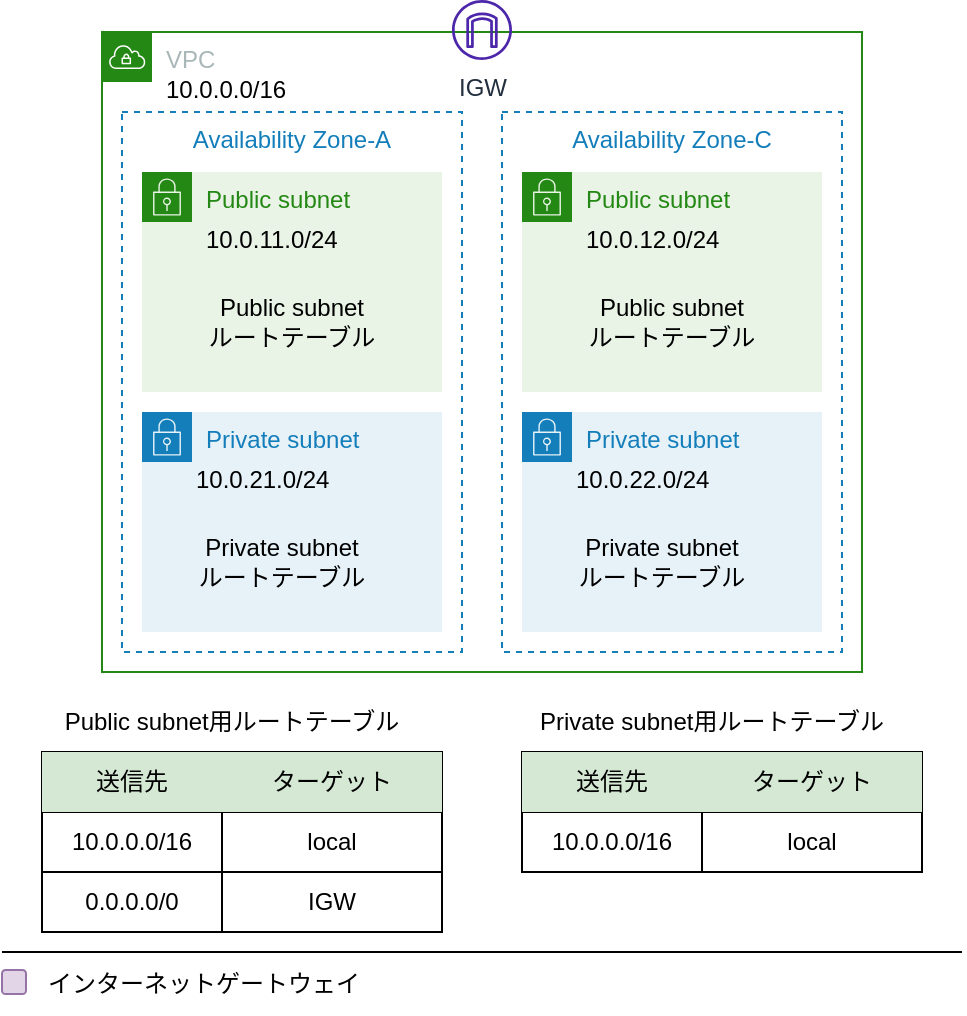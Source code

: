 <mxfile version="21.0.8" type="github" pages="4">
  <diagram name="Page-1" id="WvbBg32lGgJ5YiQN1U2Q">
    <mxGraphModel dx="1228" dy="732" grid="1" gridSize="10" guides="1" tooltips="1" connect="1" arrows="1" fold="1" page="1" pageScale="1" pageWidth="850" pageHeight="1100" math="0" shadow="0">
      <root>
        <mxCell id="0" />
        <mxCell id="1" parent="0" />
        <mxCell id="fSShW820w1AVglNJGVvE-4" value="VPC" style="points=[[0,0],[0.25,0],[0.5,0],[0.75,0],[1,0],[1,0.25],[1,0.5],[1,0.75],[1,1],[0.75,1],[0.5,1],[0.25,1],[0,1],[0,0.75],[0,0.5],[0,0.25]];outlineConnect=0;gradientColor=none;html=1;whiteSpace=wrap;fontSize=12;fontStyle=0;container=1;pointerEvents=0;collapsible=0;recursiveResize=0;shape=mxgraph.aws4.group;grIcon=mxgraph.aws4.group_vpc;strokeColor=#248814;fillColor=none;verticalAlign=top;align=left;spacingLeft=30;fontColor=#AAB7B8;dashed=0;" vertex="1" parent="1">
          <mxGeometry x="180" y="280" width="380" height="320" as="geometry" />
        </mxCell>
        <mxCell id="fSShW820w1AVglNJGVvE-16" value="10.0.0.0/16" style="text;strokeColor=none;align=left;fillColor=none;html=1;verticalAlign=top;whiteSpace=wrap;rounded=0;" vertex="1" parent="fSShW820w1AVglNJGVvE-4">
          <mxGeometry x="30" y="15" width="110" height="20" as="geometry" />
        </mxCell>
        <mxCell id="fSShW820w1AVglNJGVvE-17" value="IGW" style="sketch=0;outlineConnect=0;fontColor=#232F3E;gradientColor=none;fillColor=#4D27AA;strokeColor=none;dashed=0;verticalLabelPosition=bottom;verticalAlign=top;align=center;html=1;fontSize=12;fontStyle=0;aspect=fixed;pointerEvents=1;shape=mxgraph.aws4.internet_gateway;" vertex="1" parent="fSShW820w1AVglNJGVvE-4">
          <mxGeometry x="175" y="-16" width="30" height="30" as="geometry" />
        </mxCell>
        <mxCell id="fSShW820w1AVglNJGVvE-3" value="Availability Zone-A" style="fillColor=none;strokeColor=#147EBA;dashed=1;verticalAlign=top;fontStyle=0;fontColor=#147EBA;whiteSpace=wrap;html=1;" vertex="1" parent="1">
          <mxGeometry x="190" y="320" width="170" height="270" as="geometry" />
        </mxCell>
        <mxCell id="fSShW820w1AVglNJGVvE-1" value="Private subnet" style="points=[[0,0],[0.25,0],[0.5,0],[0.75,0],[1,0],[1,0.25],[1,0.5],[1,0.75],[1,1],[0.75,1],[0.5,1],[0.25,1],[0,1],[0,0.75],[0,0.5],[0,0.25]];outlineConnect=0;gradientColor=none;html=1;whiteSpace=wrap;fontSize=12;fontStyle=0;container=1;pointerEvents=0;collapsible=0;recursiveResize=0;shape=mxgraph.aws4.group;grIcon=mxgraph.aws4.group_security_group;grStroke=0;strokeColor=#147EBA;fillColor=#E6F2F8;verticalAlign=top;align=left;spacingLeft=30;fontColor=#147EBA;dashed=0;" vertex="1" parent="1">
          <mxGeometry x="200" y="470" width="150" height="110" as="geometry" />
        </mxCell>
        <mxCell id="fSShW820w1AVglNJGVvE-7" value="Private subnet&lt;br&gt;ルートテーブル" style="text;strokeColor=none;align=center;fillColor=none;html=1;verticalAlign=middle;whiteSpace=wrap;rounded=0;" vertex="1" parent="fSShW820w1AVglNJGVvE-1">
          <mxGeometry x="15" y="60" width="110" height="30" as="geometry" />
        </mxCell>
        <mxCell id="fSShW820w1AVglNJGVvE-8" value="10.0.21.0/24" style="text;strokeColor=none;align=left;fillColor=none;html=1;verticalAlign=top;whiteSpace=wrap;rounded=0;" vertex="1" parent="fSShW820w1AVglNJGVvE-1">
          <mxGeometry x="25" y="20" width="110" height="30" as="geometry" />
        </mxCell>
        <mxCell id="fSShW820w1AVglNJGVvE-2" value="Public subnet" style="points=[[0,0],[0.25,0],[0.5,0],[0.75,0],[1,0],[1,0.25],[1,0.5],[1,0.75],[1,1],[0.75,1],[0.5,1],[0.25,1],[0,1],[0,0.75],[0,0.5],[0,0.25]];outlineConnect=0;gradientColor=none;html=1;whiteSpace=wrap;fontSize=12;fontStyle=0;container=1;pointerEvents=0;collapsible=0;recursiveResize=0;shape=mxgraph.aws4.group;grIcon=mxgraph.aws4.group_security_group;grStroke=0;strokeColor=#248814;fillColor=#E9F3E6;verticalAlign=top;align=left;spacingLeft=30;fontColor=#248814;dashed=0;" vertex="1" parent="1">
          <mxGeometry x="200" y="350" width="150" height="110" as="geometry" />
        </mxCell>
        <mxCell id="fSShW820w1AVglNJGVvE-5" value="Public subnet&lt;br&gt;ルートテーブル" style="text;strokeColor=none;align=center;fillColor=none;html=1;verticalAlign=middle;whiteSpace=wrap;rounded=0;" vertex="1" parent="fSShW820w1AVglNJGVvE-2">
          <mxGeometry x="20" y="60" width="110" height="30" as="geometry" />
        </mxCell>
        <mxCell id="fSShW820w1AVglNJGVvE-6" value="10.0.11.0/24" style="text;strokeColor=none;align=left;fillColor=none;html=1;verticalAlign=top;whiteSpace=wrap;rounded=0;" vertex="1" parent="fSShW820w1AVglNJGVvE-2">
          <mxGeometry x="30" y="20" width="110" height="30" as="geometry" />
        </mxCell>
        <mxCell id="fSShW820w1AVglNJGVvE-9" value="Availability Zone-C" style="fillColor=none;strokeColor=#147EBA;dashed=1;verticalAlign=top;fontStyle=0;fontColor=#147EBA;whiteSpace=wrap;html=1;" vertex="1" parent="1">
          <mxGeometry x="380" y="320" width="170" height="270" as="geometry" />
        </mxCell>
        <mxCell id="fSShW820w1AVglNJGVvE-10" value="Private subnet" style="points=[[0,0],[0.25,0],[0.5,0],[0.75,0],[1,0],[1,0.25],[1,0.5],[1,0.75],[1,1],[0.75,1],[0.5,1],[0.25,1],[0,1],[0,0.75],[0,0.5],[0,0.25]];outlineConnect=0;gradientColor=none;html=1;whiteSpace=wrap;fontSize=12;fontStyle=0;container=1;pointerEvents=0;collapsible=0;recursiveResize=0;shape=mxgraph.aws4.group;grIcon=mxgraph.aws4.group_security_group;grStroke=0;strokeColor=#147EBA;fillColor=#E6F2F8;verticalAlign=top;align=left;spacingLeft=30;fontColor=#147EBA;dashed=0;" vertex="1" parent="1">
          <mxGeometry x="390" y="470" width="150" height="110" as="geometry" />
        </mxCell>
        <mxCell id="fSShW820w1AVglNJGVvE-11" value="Private subnet&lt;br&gt;ルートテーブル" style="text;strokeColor=none;align=center;fillColor=none;html=1;verticalAlign=middle;whiteSpace=wrap;rounded=0;" vertex="1" parent="fSShW820w1AVglNJGVvE-10">
          <mxGeometry x="15" y="60" width="110" height="30" as="geometry" />
        </mxCell>
        <mxCell id="fSShW820w1AVglNJGVvE-12" value="10.0.22.0/24" style="text;strokeColor=none;align=left;fillColor=none;html=1;verticalAlign=top;whiteSpace=wrap;rounded=0;" vertex="1" parent="fSShW820w1AVglNJGVvE-10">
          <mxGeometry x="25" y="20" width="110" height="30" as="geometry" />
        </mxCell>
        <mxCell id="fSShW820w1AVglNJGVvE-13" value="Public subnet" style="points=[[0,0],[0.25,0],[0.5,0],[0.75,0],[1,0],[1,0.25],[1,0.5],[1,0.75],[1,1],[0.75,1],[0.5,1],[0.25,1],[0,1],[0,0.75],[0,0.5],[0,0.25]];outlineConnect=0;gradientColor=none;html=1;whiteSpace=wrap;fontSize=12;fontStyle=0;container=1;pointerEvents=0;collapsible=0;recursiveResize=0;shape=mxgraph.aws4.group;grIcon=mxgraph.aws4.group_security_group;grStroke=0;strokeColor=#248814;fillColor=#E9F3E6;verticalAlign=top;align=left;spacingLeft=30;fontColor=#248814;dashed=0;" vertex="1" parent="1">
          <mxGeometry x="390" y="350" width="150" height="110" as="geometry" />
        </mxCell>
        <mxCell id="fSShW820w1AVglNJGVvE-14" value="Public subnet&lt;br&gt;ルートテーブル" style="text;strokeColor=none;align=center;fillColor=none;html=1;verticalAlign=middle;whiteSpace=wrap;rounded=0;" vertex="1" parent="fSShW820w1AVglNJGVvE-13">
          <mxGeometry x="20" y="60" width="110" height="30" as="geometry" />
        </mxCell>
        <mxCell id="fSShW820w1AVglNJGVvE-15" value="10.0.12.0/24" style="text;strokeColor=none;align=left;fillColor=none;html=1;verticalAlign=top;whiteSpace=wrap;rounded=0;" vertex="1" parent="fSShW820w1AVglNJGVvE-13">
          <mxGeometry x="30" y="20" width="110" height="30" as="geometry" />
        </mxCell>
        <mxCell id="fSShW820w1AVglNJGVvE-18" value="" style="shape=table;startSize=0;container=1;collapsible=0;childLayout=tableLayout;fontSize=16;" vertex="1" parent="1">
          <mxGeometry x="150" y="640" width="200" height="90" as="geometry" />
        </mxCell>
        <mxCell id="fSShW820w1AVglNJGVvE-19" value="" style="shape=tableRow;horizontal=0;startSize=0;swimlaneHead=0;swimlaneBody=0;strokeColor=inherit;top=0;left=0;bottom=0;right=0;collapsible=0;dropTarget=0;fillColor=none;points=[[0,0.5],[1,0.5]];portConstraint=eastwest;fontSize=16;" vertex="1" parent="fSShW820w1AVglNJGVvE-18">
          <mxGeometry width="200" height="30" as="geometry" />
        </mxCell>
        <mxCell id="fSShW820w1AVglNJGVvE-20" value="送信先" style="shape=partialRectangle;html=1;whiteSpace=wrap;connectable=0;strokeColor=default;overflow=hidden;fillColor=#D5E8D4;top=0;left=0;bottom=0;right=0;pointerEvents=1;fontSize=12;" vertex="1" parent="fSShW820w1AVglNJGVvE-19">
          <mxGeometry width="90" height="30" as="geometry">
            <mxRectangle width="90" height="30" as="alternateBounds" />
          </mxGeometry>
        </mxCell>
        <mxCell id="fSShW820w1AVglNJGVvE-21" value="ターゲット" style="shape=partialRectangle;html=1;whiteSpace=wrap;connectable=0;strokeColor=default;overflow=hidden;fillColor=#D5E8D4;top=0;left=0;bottom=0;right=0;pointerEvents=1;fontSize=12;" vertex="1" parent="fSShW820w1AVglNJGVvE-19">
          <mxGeometry x="90" width="110" height="30" as="geometry">
            <mxRectangle width="110" height="30" as="alternateBounds" />
          </mxGeometry>
        </mxCell>
        <mxCell id="fSShW820w1AVglNJGVvE-23" value="" style="shape=tableRow;horizontal=0;startSize=0;swimlaneHead=0;swimlaneBody=0;strokeColor=inherit;top=0;left=0;bottom=0;right=0;collapsible=0;dropTarget=0;fillColor=none;points=[[0,0.5],[1,0.5]];portConstraint=eastwest;fontSize=16;" vertex="1" parent="fSShW820w1AVglNJGVvE-18">
          <mxGeometry y="30" width="200" height="30" as="geometry" />
        </mxCell>
        <mxCell id="fSShW820w1AVglNJGVvE-24" value="10.0.0.0/16" style="shape=partialRectangle;html=1;whiteSpace=wrap;connectable=0;strokeColor=inherit;overflow=hidden;fillColor=none;top=0;left=0;bottom=0;right=0;pointerEvents=1;fontSize=12;" vertex="1" parent="fSShW820w1AVglNJGVvE-23">
          <mxGeometry width="90" height="30" as="geometry">
            <mxRectangle width="90" height="30" as="alternateBounds" />
          </mxGeometry>
        </mxCell>
        <mxCell id="fSShW820w1AVglNJGVvE-25" value="local" style="shape=partialRectangle;html=1;whiteSpace=wrap;connectable=0;strokeColor=inherit;overflow=hidden;fillColor=none;top=0;left=0;bottom=0;right=0;pointerEvents=1;fontSize=12;" vertex="1" parent="fSShW820w1AVglNJGVvE-23">
          <mxGeometry x="90" width="110" height="30" as="geometry">
            <mxRectangle width="110" height="30" as="alternateBounds" />
          </mxGeometry>
        </mxCell>
        <mxCell id="fSShW820w1AVglNJGVvE-27" value="" style="shape=tableRow;horizontal=0;startSize=0;swimlaneHead=0;swimlaneBody=0;strokeColor=inherit;top=0;left=0;bottom=0;right=0;collapsible=0;dropTarget=0;fillColor=none;points=[[0,0.5],[1,0.5]];portConstraint=eastwest;fontSize=16;" vertex="1" parent="fSShW820w1AVglNJGVvE-18">
          <mxGeometry y="60" width="200" height="30" as="geometry" />
        </mxCell>
        <mxCell id="fSShW820w1AVglNJGVvE-28" value="0.0.0.0/0" style="shape=partialRectangle;html=1;whiteSpace=wrap;connectable=0;strokeColor=inherit;overflow=hidden;fillColor=none;top=0;left=0;bottom=0;right=0;pointerEvents=1;fontSize=12;" vertex="1" parent="fSShW820w1AVglNJGVvE-27">
          <mxGeometry width="90" height="30" as="geometry">
            <mxRectangle width="90" height="30" as="alternateBounds" />
          </mxGeometry>
        </mxCell>
        <mxCell id="fSShW820w1AVglNJGVvE-29" value="IGW" style="shape=partialRectangle;html=1;whiteSpace=wrap;connectable=0;strokeColor=inherit;overflow=hidden;fillColor=none;top=0;left=0;bottom=0;right=0;pointerEvents=1;fontSize=12;" vertex="1" parent="fSShW820w1AVglNJGVvE-27">
          <mxGeometry x="90" width="110" height="30" as="geometry">
            <mxRectangle width="110" height="30" as="alternateBounds" />
          </mxGeometry>
        </mxCell>
        <mxCell id="fSShW820w1AVglNJGVvE-31" value="" style="shape=table;startSize=0;container=1;collapsible=0;childLayout=tableLayout;fontSize=16;" vertex="1" parent="1">
          <mxGeometry x="390" y="640" width="200" height="60" as="geometry" />
        </mxCell>
        <mxCell id="fSShW820w1AVglNJGVvE-32" value="" style="shape=tableRow;horizontal=0;startSize=0;swimlaneHead=0;swimlaneBody=0;strokeColor=inherit;top=0;left=0;bottom=0;right=0;collapsible=0;dropTarget=0;fillColor=none;points=[[0,0.5],[1,0.5]];portConstraint=eastwest;fontSize=16;" vertex="1" parent="fSShW820w1AVglNJGVvE-31">
          <mxGeometry width="200" height="30" as="geometry" />
        </mxCell>
        <mxCell id="fSShW820w1AVglNJGVvE-33" value="送信先" style="shape=partialRectangle;html=1;whiteSpace=wrap;connectable=0;strokeColor=default;overflow=hidden;fillColor=#D5E8D4;top=0;left=0;bottom=0;right=0;pointerEvents=1;fontSize=12;" vertex="1" parent="fSShW820w1AVglNJGVvE-32">
          <mxGeometry width="90" height="30" as="geometry">
            <mxRectangle width="90" height="30" as="alternateBounds" />
          </mxGeometry>
        </mxCell>
        <mxCell id="fSShW820w1AVglNJGVvE-34" value="ターゲット" style="shape=partialRectangle;html=1;whiteSpace=wrap;connectable=0;strokeColor=default;overflow=hidden;fillColor=#D5E8D4;top=0;left=0;bottom=0;right=0;pointerEvents=1;fontSize=12;" vertex="1" parent="fSShW820w1AVglNJGVvE-32">
          <mxGeometry x="90" width="110" height="30" as="geometry">
            <mxRectangle width="110" height="30" as="alternateBounds" />
          </mxGeometry>
        </mxCell>
        <mxCell id="fSShW820w1AVglNJGVvE-35" value="" style="shape=tableRow;horizontal=0;startSize=0;swimlaneHead=0;swimlaneBody=0;strokeColor=inherit;top=0;left=0;bottom=0;right=0;collapsible=0;dropTarget=0;fillColor=none;points=[[0,0.5],[1,0.5]];portConstraint=eastwest;fontSize=16;" vertex="1" parent="fSShW820w1AVglNJGVvE-31">
          <mxGeometry y="30" width="200" height="30" as="geometry" />
        </mxCell>
        <mxCell id="fSShW820w1AVglNJGVvE-36" value="10.0.0.0/16" style="shape=partialRectangle;html=1;whiteSpace=wrap;connectable=0;strokeColor=inherit;overflow=hidden;fillColor=none;top=0;left=0;bottom=0;right=0;pointerEvents=1;fontSize=12;" vertex="1" parent="fSShW820w1AVglNJGVvE-35">
          <mxGeometry width="90" height="30" as="geometry">
            <mxRectangle width="90" height="30" as="alternateBounds" />
          </mxGeometry>
        </mxCell>
        <mxCell id="fSShW820w1AVglNJGVvE-37" value="local" style="shape=partialRectangle;html=1;whiteSpace=wrap;connectable=0;strokeColor=inherit;overflow=hidden;fillColor=none;top=0;left=0;bottom=0;right=0;pointerEvents=1;fontSize=12;" vertex="1" parent="fSShW820w1AVglNJGVvE-35">
          <mxGeometry x="90" width="110" height="30" as="geometry">
            <mxRectangle width="110" height="30" as="alternateBounds" />
          </mxGeometry>
        </mxCell>
        <mxCell id="fSShW820w1AVglNJGVvE-41" value="Private subnet用ルートテーブル" style="text;strokeColor=none;align=center;fillColor=none;html=1;verticalAlign=middle;whiteSpace=wrap;rounded=0;" vertex="1" parent="1">
          <mxGeometry x="390" y="610" width="190" height="30" as="geometry" />
        </mxCell>
        <mxCell id="fSShW820w1AVglNJGVvE-42" value="Public subnet用ルートテーブル" style="text;strokeColor=none;align=center;fillColor=none;html=1;verticalAlign=middle;whiteSpace=wrap;rounded=0;" vertex="1" parent="1">
          <mxGeometry x="150" y="610" width="190" height="30" as="geometry" />
        </mxCell>
        <mxCell id="fSShW820w1AVglNJGVvE-43" value="" style="endArrow=none;html=1;strokeWidth=1;rounded=0;" edge="1" parent="1">
          <mxGeometry width="50" height="50" relative="1" as="geometry">
            <mxPoint x="130" y="740" as="sourcePoint" />
            <mxPoint x="610" y="740" as="targetPoint" />
          </mxGeometry>
        </mxCell>
        <mxCell id="fSShW820w1AVglNJGVvE-44" value="インターネットゲートウェイ" style="text;strokeColor=none;align=left;fillColor=none;html=1;verticalAlign=middle;whiteSpace=wrap;rounded=0;" vertex="1" parent="1">
          <mxGeometry x="151" y="741" width="299" height="30" as="geometry" />
        </mxCell>
        <mxCell id="fSShW820w1AVglNJGVvE-45" value="" style="rounded=1;whiteSpace=wrap;html=1;fillColor=#e1d5e7;strokeColor=#9673a6;" vertex="1" parent="1">
          <mxGeometry x="130" y="749" width="12" height="12" as="geometry" />
        </mxCell>
      </root>
    </mxGraphModel>
  </diagram>
  <diagram id="AMXXYKzledSOHqAawKlP" name="Page-2">
    <mxGraphModel dx="1228" dy="732" grid="1" gridSize="10" guides="1" tooltips="1" connect="1" arrows="1" fold="1" page="1" pageScale="1" pageWidth="827" pageHeight="1169" math="0" shadow="0">
      <root>
        <mxCell id="0" />
        <mxCell id="1" parent="0" />
        <mxCell id="G2-BIDVkhUBuAvHWMPkK-1" value="VPC" style="points=[[0,0],[0.25,0],[0.5,0],[0.75,0],[1,0],[1,0.25],[1,0.5],[1,0.75],[1,1],[0.75,1],[0.5,1],[0.25,1],[0,1],[0,0.75],[0,0.5],[0,0.25]];outlineConnect=0;gradientColor=none;html=1;whiteSpace=wrap;fontSize=12;fontStyle=0;container=1;pointerEvents=0;collapsible=0;recursiveResize=0;shape=mxgraph.aws4.group;grIcon=mxgraph.aws4.group_vpc;strokeColor=#248814;fillColor=none;verticalAlign=top;align=left;spacingLeft=30;fontColor=#AAB7B8;dashed=0;" vertex="1" parent="1">
          <mxGeometry x="190" y="120" width="380" height="320" as="geometry" />
        </mxCell>
        <mxCell id="G2-BIDVkhUBuAvHWMPkK-2" value="10.0.0.0/16" style="text;strokeColor=none;align=left;fillColor=none;html=1;verticalAlign=top;whiteSpace=wrap;rounded=0;" vertex="1" parent="G2-BIDVkhUBuAvHWMPkK-1">
          <mxGeometry x="30" y="15" width="110" height="20" as="geometry" />
        </mxCell>
        <mxCell id="G2-BIDVkhUBuAvHWMPkK-3" value="IGW" style="sketch=0;outlineConnect=0;fontColor=#232F3E;gradientColor=none;fillColor=#4D27AA;strokeColor=none;dashed=0;verticalLabelPosition=bottom;verticalAlign=top;align=center;html=1;fontSize=12;fontStyle=0;aspect=fixed;pointerEvents=1;shape=mxgraph.aws4.internet_gateway;" vertex="1" parent="G2-BIDVkhUBuAvHWMPkK-1">
          <mxGeometry x="175" y="-16" width="30" height="30" as="geometry" />
        </mxCell>
        <mxCell id="G2-BIDVkhUBuAvHWMPkK-4" value="Availability Zone-A" style="fillColor=none;strokeColor=#147EBA;dashed=1;verticalAlign=top;fontStyle=0;fontColor=#147EBA;whiteSpace=wrap;html=1;" vertex="1" parent="1">
          <mxGeometry x="200" y="160" width="170" height="270" as="geometry" />
        </mxCell>
        <mxCell id="G2-BIDVkhUBuAvHWMPkK-8" value="Public subnet" style="points=[[0,0],[0.25,0],[0.5,0],[0.75,0],[1,0],[1,0.25],[1,0.5],[1,0.75],[1,1],[0.75,1],[0.5,1],[0.25,1],[0,1],[0,0.75],[0,0.5],[0,0.25]];outlineConnect=0;gradientColor=none;html=1;whiteSpace=wrap;fontSize=12;fontStyle=0;container=1;pointerEvents=0;collapsible=0;recursiveResize=0;shape=mxgraph.aws4.group;grIcon=mxgraph.aws4.group_security_group;grStroke=0;strokeColor=#248814;fillColor=#E9F3E6;verticalAlign=top;align=left;spacingLeft=30;fontColor=#248814;dashed=0;" vertex="1" parent="1">
          <mxGeometry x="210" y="190" width="150" height="110" as="geometry" />
        </mxCell>
        <mxCell id="G2-BIDVkhUBuAvHWMPkK-10" value="10.0.11.0/24" style="text;strokeColor=none;align=left;fillColor=none;html=1;verticalAlign=top;whiteSpace=wrap;rounded=0;" vertex="1" parent="G2-BIDVkhUBuAvHWMPkK-8">
          <mxGeometry x="30" y="20" width="110" height="30" as="geometry" />
        </mxCell>
        <mxCell id="G2-BIDVkhUBuAvHWMPkK-40" value="NAT Gateway" style="sketch=0;outlineConnect=0;fontColor=#232F3E;gradientColor=none;fillColor=#4D27AA;strokeColor=none;dashed=0;verticalLabelPosition=middle;verticalAlign=middle;align=right;html=1;fontSize=12;fontStyle=0;aspect=fixed;pointerEvents=1;shape=mxgraph.aws4.nat_gateway;labelPosition=left;" vertex="1" parent="G2-BIDVkhUBuAvHWMPkK-8">
          <mxGeometry x="92.5" y="50" width="30" height="30" as="geometry" />
        </mxCell>
        <mxCell id="G2-BIDVkhUBuAvHWMPkK-5" value="Private subnet" style="points=[[0,0],[0.25,0],[0.5,0],[0.75,0],[1,0],[1,0.25],[1,0.5],[1,0.75],[1,1],[0.75,1],[0.5,1],[0.25,1],[0,1],[0,0.75],[0,0.5],[0,0.25]];outlineConnect=0;gradientColor=none;html=1;whiteSpace=wrap;fontSize=12;fontStyle=0;container=1;pointerEvents=0;collapsible=0;recursiveResize=0;shape=mxgraph.aws4.group;grIcon=mxgraph.aws4.group_security_group;grStroke=0;strokeColor=#147EBA;fillColor=#E6F2F8;verticalAlign=top;align=left;spacingLeft=30;fontColor=#147EBA;dashed=0;" vertex="1" parent="1">
          <mxGeometry x="210" y="310" width="150" height="110" as="geometry" />
        </mxCell>
        <mxCell id="G2-BIDVkhUBuAvHWMPkK-7" value="10.0.21.0/24" style="text;strokeColor=none;align=left;fillColor=none;html=1;verticalAlign=top;whiteSpace=wrap;rounded=0;" vertex="1" parent="G2-BIDVkhUBuAvHWMPkK-5">
          <mxGeometry x="25" y="20" width="110" height="30" as="geometry" />
        </mxCell>
        <mxCell id="G2-BIDVkhUBuAvHWMPkK-50" style="edgeStyle=orthogonalEdgeStyle;rounded=0;orthogonalLoop=1;jettySize=auto;html=1;fontColor=#007FFF;strokeWidth=2;strokeColor=#007FFF;" edge="1" parent="G2-BIDVkhUBuAvHWMPkK-5">
          <mxGeometry relative="1" as="geometry">
            <mxPoint x="115" y="50" as="sourcePoint" />
            <mxPoint x="115" y="-40" as="targetPoint" />
            <Array as="points">
              <mxPoint x="115" y="-20" />
              <mxPoint x="115" y="-20" />
            </Array>
          </mxGeometry>
        </mxCell>
        <mxCell id="G2-BIDVkhUBuAvHWMPkK-57" style="edgeStyle=orthogonalEdgeStyle;rounded=0;orthogonalLoop=1;jettySize=auto;html=1;fontColor=#007FFF;strokeWidth=2;strokeColor=#4D4D4D;dashed=1;dashPattern=1 1;" edge="1" parent="G2-BIDVkhUBuAvHWMPkK-5">
          <mxGeometry relative="1" as="geometry">
            <mxPoint x="102.75" y="-40" as="sourcePoint" />
            <mxPoint x="102.75" y="50" as="targetPoint" />
            <Array as="points">
              <mxPoint x="102.75" y="30" />
              <mxPoint x="102.75" y="30" />
            </Array>
          </mxGeometry>
        </mxCell>
        <mxCell id="G2-BIDVkhUBuAvHWMPkK-58" value="" style="shape=cross;whiteSpace=wrap;html=1;fillColor=#f8cecc;strokeColor=#b85450;aspect=fixed;rotation=-45;size=0.118;" vertex="1" parent="G2-BIDVkhUBuAvHWMPkK-5">
          <mxGeometry x="94" y="-16" width="18" height="18" as="geometry" />
        </mxCell>
        <mxCell id="G2-BIDVkhUBuAvHWMPkK-11" value="Availability Zone-C" style="fillColor=none;strokeColor=#147EBA;dashed=1;verticalAlign=top;fontStyle=0;fontColor=#147EBA;whiteSpace=wrap;html=1;" vertex="1" parent="1">
          <mxGeometry x="390" y="160" width="170" height="270" as="geometry" />
        </mxCell>
        <mxCell id="G2-BIDVkhUBuAvHWMPkK-12" value="Private subnet" style="points=[[0,0],[0.25,0],[0.5,0],[0.75,0],[1,0],[1,0.25],[1,0.5],[1,0.75],[1,1],[0.75,1],[0.5,1],[0.25,1],[0,1],[0,0.75],[0,0.5],[0,0.25]];outlineConnect=0;gradientColor=none;html=1;whiteSpace=wrap;fontSize=12;fontStyle=0;container=1;pointerEvents=0;collapsible=0;recursiveResize=0;shape=mxgraph.aws4.group;grIcon=mxgraph.aws4.group_security_group;grStroke=0;strokeColor=#147EBA;fillColor=#E6F2F8;verticalAlign=top;align=left;spacingLeft=30;fontColor=#147EBA;dashed=0;" vertex="1" parent="1">
          <mxGeometry x="400" y="310" width="150" height="110" as="geometry" />
        </mxCell>
        <mxCell id="G2-BIDVkhUBuAvHWMPkK-14" value="10.0.22.0/24" style="text;strokeColor=none;align=left;fillColor=none;html=1;verticalAlign=top;whiteSpace=wrap;rounded=0;" vertex="1" parent="G2-BIDVkhUBuAvHWMPkK-12">
          <mxGeometry x="25" y="20" width="110" height="30" as="geometry" />
        </mxCell>
        <mxCell id="G2-BIDVkhUBuAvHWMPkK-15" value="Public subnet" style="points=[[0,0],[0.25,0],[0.5,0],[0.75,0],[1,0],[1,0.25],[1,0.5],[1,0.75],[1,1],[0.75,1],[0.5,1],[0.25,1],[0,1],[0,0.75],[0,0.5],[0,0.25]];outlineConnect=0;gradientColor=none;html=1;whiteSpace=wrap;fontSize=12;fontStyle=0;container=1;pointerEvents=0;collapsible=0;recursiveResize=0;shape=mxgraph.aws4.group;grIcon=mxgraph.aws4.group_security_group;grStroke=0;strokeColor=#248814;fillColor=#E9F3E6;verticalAlign=top;align=left;spacingLeft=30;fontColor=#248814;dashed=0;" vertex="1" parent="1">
          <mxGeometry x="400" y="190" width="150" height="110" as="geometry" />
        </mxCell>
        <mxCell id="G2-BIDVkhUBuAvHWMPkK-17" value="10.0.12.0/24" style="text;strokeColor=none;align=left;fillColor=none;html=1;verticalAlign=top;whiteSpace=wrap;rounded=0;" vertex="1" parent="G2-BIDVkhUBuAvHWMPkK-15">
          <mxGeometry x="25" y="20" width="110" height="30" as="geometry" />
        </mxCell>
        <mxCell id="G2-BIDVkhUBuAvHWMPkK-18" value="" style="shape=table;startSize=0;container=1;collapsible=0;childLayout=tableLayout;fontSize=16;" vertex="1" parent="1">
          <mxGeometry x="160" y="480" width="200" height="90" as="geometry" />
        </mxCell>
        <mxCell id="G2-BIDVkhUBuAvHWMPkK-19" value="" style="shape=tableRow;horizontal=0;startSize=0;swimlaneHead=0;swimlaneBody=0;strokeColor=inherit;top=0;left=0;bottom=0;right=0;collapsible=0;dropTarget=0;fillColor=none;points=[[0,0.5],[1,0.5]];portConstraint=eastwest;fontSize=16;" vertex="1" parent="G2-BIDVkhUBuAvHWMPkK-18">
          <mxGeometry width="200" height="30" as="geometry" />
        </mxCell>
        <mxCell id="G2-BIDVkhUBuAvHWMPkK-20" value="送信先" style="shape=partialRectangle;html=1;whiteSpace=wrap;connectable=0;strokeColor=default;overflow=hidden;fillColor=#D5E8D4;top=0;left=0;bottom=0;right=0;pointerEvents=1;fontSize=12;" vertex="1" parent="G2-BIDVkhUBuAvHWMPkK-19">
          <mxGeometry width="90" height="30" as="geometry">
            <mxRectangle width="90" height="30" as="alternateBounds" />
          </mxGeometry>
        </mxCell>
        <mxCell id="G2-BIDVkhUBuAvHWMPkK-21" value="ターゲット" style="shape=partialRectangle;html=1;whiteSpace=wrap;connectable=0;strokeColor=default;overflow=hidden;fillColor=#D5E8D4;top=0;left=0;bottom=0;right=0;pointerEvents=1;fontSize=12;" vertex="1" parent="G2-BIDVkhUBuAvHWMPkK-19">
          <mxGeometry x="90" width="110" height="30" as="geometry">
            <mxRectangle width="110" height="30" as="alternateBounds" />
          </mxGeometry>
        </mxCell>
        <mxCell id="G2-BIDVkhUBuAvHWMPkK-22" value="" style="shape=tableRow;horizontal=0;startSize=0;swimlaneHead=0;swimlaneBody=0;strokeColor=inherit;top=0;left=0;bottom=0;right=0;collapsible=0;dropTarget=0;fillColor=none;points=[[0,0.5],[1,0.5]];portConstraint=eastwest;fontSize=16;" vertex="1" parent="G2-BIDVkhUBuAvHWMPkK-18">
          <mxGeometry y="30" width="200" height="30" as="geometry" />
        </mxCell>
        <mxCell id="G2-BIDVkhUBuAvHWMPkK-23" value="10.0.0.0/16" style="shape=partialRectangle;html=1;whiteSpace=wrap;connectable=0;strokeColor=inherit;overflow=hidden;fillColor=none;top=0;left=0;bottom=0;right=0;pointerEvents=1;fontSize=12;" vertex="1" parent="G2-BIDVkhUBuAvHWMPkK-22">
          <mxGeometry width="90" height="30" as="geometry">
            <mxRectangle width="90" height="30" as="alternateBounds" />
          </mxGeometry>
        </mxCell>
        <mxCell id="G2-BIDVkhUBuAvHWMPkK-24" value="local" style="shape=partialRectangle;html=1;whiteSpace=wrap;connectable=0;strokeColor=inherit;overflow=hidden;fillColor=none;top=0;left=0;bottom=0;right=0;pointerEvents=1;fontSize=12;" vertex="1" parent="G2-BIDVkhUBuAvHWMPkK-22">
          <mxGeometry x="90" width="110" height="30" as="geometry">
            <mxRectangle width="110" height="30" as="alternateBounds" />
          </mxGeometry>
        </mxCell>
        <mxCell id="G2-BIDVkhUBuAvHWMPkK-25" value="" style="shape=tableRow;horizontal=0;startSize=0;swimlaneHead=0;swimlaneBody=0;strokeColor=inherit;top=0;left=0;bottom=0;right=0;collapsible=0;dropTarget=0;fillColor=none;points=[[0,0.5],[1,0.5]];portConstraint=eastwest;fontSize=16;" vertex="1" parent="G2-BIDVkhUBuAvHWMPkK-18">
          <mxGeometry y="60" width="200" height="30" as="geometry" />
        </mxCell>
        <mxCell id="G2-BIDVkhUBuAvHWMPkK-26" value="0.0.0.0/0" style="shape=partialRectangle;html=1;whiteSpace=wrap;connectable=0;strokeColor=inherit;overflow=hidden;fillColor=none;top=0;left=0;bottom=0;right=0;pointerEvents=1;fontSize=12;" vertex="1" parent="G2-BIDVkhUBuAvHWMPkK-25">
          <mxGeometry width="90" height="30" as="geometry">
            <mxRectangle width="90" height="30" as="alternateBounds" />
          </mxGeometry>
        </mxCell>
        <mxCell id="G2-BIDVkhUBuAvHWMPkK-27" value="IGW" style="shape=partialRectangle;html=1;whiteSpace=wrap;connectable=0;strokeColor=inherit;overflow=hidden;fillColor=none;top=0;left=0;bottom=0;right=0;pointerEvents=1;fontSize=12;" vertex="1" parent="G2-BIDVkhUBuAvHWMPkK-25">
          <mxGeometry x="90" width="110" height="30" as="geometry">
            <mxRectangle width="110" height="30" as="alternateBounds" />
          </mxGeometry>
        </mxCell>
        <mxCell id="G2-BIDVkhUBuAvHWMPkK-28" value="" style="shape=table;startSize=0;container=1;collapsible=0;childLayout=tableLayout;fontSize=16;" vertex="1" parent="1">
          <mxGeometry x="400" y="480" width="200" height="60" as="geometry" />
        </mxCell>
        <mxCell id="G2-BIDVkhUBuAvHWMPkK-29" value="" style="shape=tableRow;horizontal=0;startSize=0;swimlaneHead=0;swimlaneBody=0;strokeColor=inherit;top=0;left=0;bottom=0;right=0;collapsible=0;dropTarget=0;fillColor=none;points=[[0,0.5],[1,0.5]];portConstraint=eastwest;fontSize=16;" vertex="1" parent="G2-BIDVkhUBuAvHWMPkK-28">
          <mxGeometry width="200" height="30" as="geometry" />
        </mxCell>
        <mxCell id="G2-BIDVkhUBuAvHWMPkK-30" value="送信先" style="shape=partialRectangle;html=1;whiteSpace=wrap;connectable=0;strokeColor=default;overflow=hidden;fillColor=#D5E8D4;top=0;left=0;bottom=0;right=0;pointerEvents=1;fontSize=12;" vertex="1" parent="G2-BIDVkhUBuAvHWMPkK-29">
          <mxGeometry width="90" height="30" as="geometry">
            <mxRectangle width="90" height="30" as="alternateBounds" />
          </mxGeometry>
        </mxCell>
        <mxCell id="G2-BIDVkhUBuAvHWMPkK-31" value="ターゲット" style="shape=partialRectangle;html=1;whiteSpace=wrap;connectable=0;strokeColor=default;overflow=hidden;fillColor=#D5E8D4;top=0;left=0;bottom=0;right=0;pointerEvents=1;fontSize=12;" vertex="1" parent="G2-BIDVkhUBuAvHWMPkK-29">
          <mxGeometry x="90" width="110" height="30" as="geometry">
            <mxRectangle width="110" height="30" as="alternateBounds" />
          </mxGeometry>
        </mxCell>
        <mxCell id="G2-BIDVkhUBuAvHWMPkK-32" value="" style="shape=tableRow;horizontal=0;startSize=0;swimlaneHead=0;swimlaneBody=0;strokeColor=inherit;top=0;left=0;bottom=0;right=0;collapsible=0;dropTarget=0;fillColor=none;points=[[0,0.5],[1,0.5]];portConstraint=eastwest;fontSize=16;" vertex="1" parent="G2-BIDVkhUBuAvHWMPkK-28">
          <mxGeometry y="30" width="200" height="30" as="geometry" />
        </mxCell>
        <mxCell id="G2-BIDVkhUBuAvHWMPkK-33" value="10.0.0.0/16" style="shape=partialRectangle;html=1;whiteSpace=wrap;connectable=0;strokeColor=inherit;overflow=hidden;fillColor=none;top=0;left=0;bottom=0;right=0;pointerEvents=1;fontSize=12;" vertex="1" parent="G2-BIDVkhUBuAvHWMPkK-32">
          <mxGeometry width="90" height="30" as="geometry">
            <mxRectangle width="90" height="30" as="alternateBounds" />
          </mxGeometry>
        </mxCell>
        <mxCell id="G2-BIDVkhUBuAvHWMPkK-34" value="local" style="shape=partialRectangle;html=1;whiteSpace=wrap;connectable=0;strokeColor=inherit;overflow=hidden;fillColor=none;top=0;left=0;bottom=0;right=0;pointerEvents=1;fontSize=12;" vertex="1" parent="G2-BIDVkhUBuAvHWMPkK-32">
          <mxGeometry x="90" width="110" height="30" as="geometry">
            <mxRectangle width="110" height="30" as="alternateBounds" />
          </mxGeometry>
        </mxCell>
        <mxCell id="G2-BIDVkhUBuAvHWMPkK-35" value="Private subnet用ルートテーブル" style="text;strokeColor=none;align=center;fillColor=none;html=1;verticalAlign=middle;whiteSpace=wrap;rounded=0;" vertex="1" parent="1">
          <mxGeometry x="400" y="450" width="190" height="30" as="geometry" />
        </mxCell>
        <mxCell id="G2-BIDVkhUBuAvHWMPkK-36" value="Public subnet用ルートテーブル" style="text;strokeColor=none;align=center;fillColor=none;html=1;verticalAlign=middle;whiteSpace=wrap;rounded=0;" vertex="1" parent="1">
          <mxGeometry x="160" y="450" width="190" height="30" as="geometry" />
        </mxCell>
        <mxCell id="G2-BIDVkhUBuAvHWMPkK-37" value="" style="endArrow=none;html=1;strokeWidth=1;rounded=0;" edge="1" parent="1">
          <mxGeometry width="50" height="50" relative="1" as="geometry">
            <mxPoint x="140" y="580" as="sourcePoint" />
            <mxPoint x="620" y="580" as="targetPoint" />
          </mxGeometry>
        </mxCell>
        <mxCell id="G2-BIDVkhUBuAvHWMPkK-38" value="NATゲートウェイ構成でのインバウンド通信とアウトバウント通信" style="text;strokeColor=none;align=left;fillColor=none;html=1;verticalAlign=middle;whiteSpace=wrap;rounded=0;" vertex="1" parent="1">
          <mxGeometry x="161" y="581" width="389" height="30" as="geometry" />
        </mxCell>
        <mxCell id="G2-BIDVkhUBuAvHWMPkK-39" value="" style="rounded=1;whiteSpace=wrap;html=1;fillColor=#e1d5e7;strokeColor=#9673a6;" vertex="1" parent="1">
          <mxGeometry x="140" y="589" width="12" height="12" as="geometry" />
        </mxCell>
        <mxCell id="G2-BIDVkhUBuAvHWMPkK-41" value="EC2" style="sketch=0;outlineConnect=0;fontColor=#232F3E;gradientColor=none;fillColor=#D45B07;strokeColor=none;dashed=0;verticalLabelPosition=middle;verticalAlign=middle;align=right;html=1;fontSize=12;fontStyle=0;aspect=fixed;pointerEvents=1;shape=mxgraph.aws4.instance2;labelPosition=left;" vertex="1" parent="1">
          <mxGeometry x="300" y="360" width="35" height="35" as="geometry" />
        </mxCell>
        <mxCell id="G2-BIDVkhUBuAvHWMPkK-59" style="rounded=0;orthogonalLoop=1;jettySize=auto;html=1;strokeWidth=2;strokeColor=#007FFF;" edge="1" parent="1">
          <mxGeometry relative="1" as="geometry">
            <mxPoint x="313.393" y="232" as="sourcePoint" />
            <mxPoint x="362.107" y="126.0" as="targetPoint" />
          </mxGeometry>
        </mxCell>
        <mxCell id="G2-BIDVkhUBuAvHWMPkK-60" style="rounded=0;orthogonalLoop=1;jettySize=auto;html=1;strokeWidth=2;strokeColor=#007FFF;" edge="1" parent="1">
          <mxGeometry relative="1" as="geometry">
            <mxPoint x="368.107" y="132.0" as="sourcePoint" />
            <mxPoint x="319.393" y="238.0" as="targetPoint" />
          </mxGeometry>
        </mxCell>
        <mxCell id="G2-BIDVkhUBuAvHWMPkK-61" style="edgeStyle=orthogonalEdgeStyle;rounded=0;orthogonalLoop=1;jettySize=auto;html=1;fontColor=#007FFF;strokeWidth=2;strokeColor=#007FFF;" edge="1" parent="1">
          <mxGeometry relative="1" as="geometry">
            <mxPoint x="387.5" y="103" as="sourcePoint" />
            <mxPoint x="387.5" y="63" as="targetPoint" />
            <Array as="points">
              <mxPoint x="387.5" y="83" />
              <mxPoint x="387.5" y="83" />
            </Array>
          </mxGeometry>
        </mxCell>
        <mxCell id="G2-BIDVkhUBuAvHWMPkK-63" value="" style="shape=cross;whiteSpace=wrap;html=1;fillColor=#f8cecc;strokeColor=#b85450;aspect=fixed;rotation=-45;size=0.118;" vertex="1" parent="1">
          <mxGeometry x="367.5" y="73" width="15" height="15" as="geometry" />
        </mxCell>
        <mxCell id="G2-BIDVkhUBuAvHWMPkK-64" style="edgeStyle=orthogonalEdgeStyle;rounded=0;orthogonalLoop=1;jettySize=auto;html=1;fontColor=#007FFF;strokeWidth=2;strokeColor=#4D4D4D;dashed=1;dashPattern=1 1;" edge="1" parent="1">
          <mxGeometry relative="1" as="geometry">
            <mxPoint x="374.75" y="63" as="sourcePoint" />
            <mxPoint x="374.75" y="103" as="targetPoint" />
            <Array as="points">
              <mxPoint x="374.75" y="83" />
              <mxPoint x="374.75" y="83" />
            </Array>
          </mxGeometry>
        </mxCell>
        <mxCell id="G2-BIDVkhUBuAvHWMPkK-65" value="" style="ellipse;shape=doubleEllipse;whiteSpace=wrap;html=1;aspect=fixed;fillColor=none;strokeColor=#b85450;" vertex="1" parent="1">
          <mxGeometry x="384" y="80" width="18" height="18" as="geometry" />
        </mxCell>
      </root>
    </mxGraphModel>
  </diagram>
  <diagram id="N1JrRmqrjVcnGrvT0Yt4" name="Page-3">
    <mxGraphModel dx="1228" dy="732" grid="1" gridSize="10" guides="1" tooltips="1" connect="1" arrows="1" fold="1" page="1" pageScale="1" pageWidth="827" pageHeight="1169" math="0" shadow="0">
      <root>
        <mxCell id="0" />
        <mxCell id="1" parent="0" />
        <mxCell id="KCqwb8e2n4eoOd6EljSI-1" value="VPC" style="points=[[0,0],[0.25,0],[0.5,0],[0.75,0],[1,0],[1,0.25],[1,0.5],[1,0.75],[1,1],[0.75,1],[0.5,1],[0.25,1],[0,1],[0,0.75],[0,0.5],[0,0.25]];outlineConnect=0;gradientColor=none;html=1;whiteSpace=wrap;fontSize=12;fontStyle=0;container=1;pointerEvents=0;collapsible=0;recursiveResize=0;shape=mxgraph.aws4.group;grIcon=mxgraph.aws4.group_vpc;strokeColor=#248814;fillColor=none;verticalAlign=top;align=left;spacingLeft=30;fontColor=#AAB7B8;dashed=0;" vertex="1" parent="1">
          <mxGeometry x="190" y="120" width="380" height="320" as="geometry" />
        </mxCell>
        <mxCell id="KCqwb8e2n4eoOd6EljSI-2" value="10.0.0.0/16" style="text;strokeColor=none;align=left;fillColor=none;html=1;verticalAlign=top;whiteSpace=wrap;rounded=0;" vertex="1" parent="KCqwb8e2n4eoOd6EljSI-1">
          <mxGeometry x="30" y="15" width="110" height="20" as="geometry" />
        </mxCell>
        <mxCell id="KCqwb8e2n4eoOd6EljSI-3" value="IGW" style="sketch=0;outlineConnect=0;fontColor=#232F3E;gradientColor=none;fillColor=#4D27AA;strokeColor=none;dashed=0;verticalLabelPosition=top;verticalAlign=bottom;align=center;html=1;fontSize=12;fontStyle=0;aspect=fixed;pointerEvents=1;shape=mxgraph.aws4.internet_gateway;labelPosition=center;" vertex="1" parent="KCqwb8e2n4eoOd6EljSI-1">
          <mxGeometry x="175" y="-16" width="30" height="30" as="geometry" />
        </mxCell>
        <mxCell id="KCqwb8e2n4eoOd6EljSI-4" value="Availability Zone-A" style="fillColor=none;strokeColor=#147EBA;dashed=1;verticalAlign=top;fontStyle=0;fontColor=#147EBA;whiteSpace=wrap;html=1;" vertex="1" parent="1">
          <mxGeometry x="200" y="160" width="170" height="270" as="geometry" />
        </mxCell>
        <mxCell id="KCqwb8e2n4eoOd6EljSI-5" value="Public subnet" style="points=[[0,0],[0.25,0],[0.5,0],[0.75,0],[1,0],[1,0.25],[1,0.5],[1,0.75],[1,1],[0.75,1],[0.5,1],[0.25,1],[0,1],[0,0.75],[0,0.5],[0,0.25]];outlineConnect=0;gradientColor=none;html=1;whiteSpace=wrap;fontSize=12;fontStyle=0;container=1;pointerEvents=0;collapsible=0;recursiveResize=0;shape=mxgraph.aws4.group;grIcon=mxgraph.aws4.group_security_group;grStroke=0;strokeColor=#248814;fillColor=#E9F3E6;verticalAlign=top;align=left;spacingLeft=30;fontColor=#248814;dashed=0;" vertex="1" parent="1">
          <mxGeometry x="210" y="190" width="150" height="110" as="geometry" />
        </mxCell>
        <mxCell id="KCqwb8e2n4eoOd6EljSI-6" value="10.0.11.0/24" style="text;strokeColor=none;align=left;fillColor=none;html=1;verticalAlign=top;whiteSpace=wrap;rounded=0;" vertex="1" parent="KCqwb8e2n4eoOd6EljSI-5">
          <mxGeometry x="30" y="20" width="110" height="30" as="geometry" />
        </mxCell>
        <mxCell id="KCqwb8e2n4eoOd6EljSI-7" value="NAT Gateway" style="sketch=0;outlineConnect=0;fontColor=#232F3E;gradientColor=none;fillColor=#4D27AA;strokeColor=none;dashed=0;verticalLabelPosition=middle;verticalAlign=middle;align=right;html=1;fontSize=12;fontStyle=0;aspect=fixed;pointerEvents=1;shape=mxgraph.aws4.nat_gateway;labelPosition=left;" vertex="1" parent="KCqwb8e2n4eoOd6EljSI-5">
          <mxGeometry x="92.5" y="50" width="30" height="30" as="geometry" />
        </mxCell>
        <mxCell id="KCqwb8e2n4eoOd6EljSI-8" value="Private subnet" style="points=[[0,0],[0.25,0],[0.5,0],[0.75,0],[1,0],[1,0.25],[1,0.5],[1,0.75],[1,1],[0.75,1],[0.5,1],[0.25,1],[0,1],[0,0.75],[0,0.5],[0,0.25]];outlineConnect=0;gradientColor=none;html=1;whiteSpace=wrap;fontSize=12;fontStyle=0;container=1;pointerEvents=0;collapsible=0;recursiveResize=0;shape=mxgraph.aws4.group;grIcon=mxgraph.aws4.group_security_group;grStroke=0;strokeColor=#147EBA;fillColor=#E6F2F8;verticalAlign=top;align=left;spacingLeft=30;fontColor=#147EBA;dashed=0;" vertex="1" parent="1">
          <mxGeometry x="210" y="310" width="150" height="110" as="geometry" />
        </mxCell>
        <mxCell id="KCqwb8e2n4eoOd6EljSI-9" value="10.0.21.0/24" style="text;strokeColor=none;align=left;fillColor=none;html=1;verticalAlign=top;whiteSpace=wrap;rounded=0;" vertex="1" parent="KCqwb8e2n4eoOd6EljSI-8">
          <mxGeometry x="25" y="20" width="110" height="30" as="geometry" />
        </mxCell>
        <mxCell id="KCqwb8e2n4eoOd6EljSI-10" style="edgeStyle=orthogonalEdgeStyle;rounded=0;orthogonalLoop=1;jettySize=auto;html=1;fontColor=#007FFF;strokeWidth=2;strokeColor=#007FFF;" edge="1" parent="KCqwb8e2n4eoOd6EljSI-8">
          <mxGeometry relative="1" as="geometry">
            <mxPoint x="109" y="50" as="sourcePoint" />
            <mxPoint x="109" y="-40" as="targetPoint" />
            <Array as="points">
              <mxPoint x="109" y="-20" />
              <mxPoint x="109" y="-20" />
            </Array>
          </mxGeometry>
        </mxCell>
        <mxCell id="KCqwb8e2n4eoOd6EljSI-13" value="Availability Zone-C" style="fillColor=none;strokeColor=#147EBA;dashed=1;verticalAlign=top;fontStyle=0;fontColor=#147EBA;whiteSpace=wrap;html=1;" vertex="1" parent="1">
          <mxGeometry x="390" y="160" width="170" height="270" as="geometry" />
        </mxCell>
        <mxCell id="KCqwb8e2n4eoOd6EljSI-14" value="Private subnet" style="points=[[0,0],[0.25,0],[0.5,0],[0.75,0],[1,0],[1,0.25],[1,0.5],[1,0.75],[1,1],[0.75,1],[0.5,1],[0.25,1],[0,1],[0,0.75],[0,0.5],[0,0.25]];outlineConnect=0;gradientColor=none;html=1;whiteSpace=wrap;fontSize=12;fontStyle=0;container=1;pointerEvents=0;collapsible=0;recursiveResize=0;shape=mxgraph.aws4.group;grIcon=mxgraph.aws4.group_security_group;grStroke=0;strokeColor=#147EBA;fillColor=#E6F2F8;verticalAlign=top;align=left;spacingLeft=30;fontColor=#147EBA;dashed=0;" vertex="1" parent="1">
          <mxGeometry x="400" y="310" width="150" height="110" as="geometry" />
        </mxCell>
        <mxCell id="KCqwb8e2n4eoOd6EljSI-15" value="10.0.22.0/24" style="text;strokeColor=none;align=left;fillColor=none;html=1;verticalAlign=top;whiteSpace=wrap;rounded=0;" vertex="1" parent="KCqwb8e2n4eoOd6EljSI-14">
          <mxGeometry x="25" y="20" width="110" height="30" as="geometry" />
        </mxCell>
        <mxCell id="KCqwb8e2n4eoOd6EljSI-16" value="Public subnet" style="points=[[0,0],[0.25,0],[0.5,0],[0.75,0],[1,0],[1,0.25],[1,0.5],[1,0.75],[1,1],[0.75,1],[0.5,1],[0.25,1],[0,1],[0,0.75],[0,0.5],[0,0.25]];outlineConnect=0;gradientColor=none;html=1;whiteSpace=wrap;fontSize=12;fontStyle=0;container=1;pointerEvents=0;collapsible=0;recursiveResize=0;shape=mxgraph.aws4.group;grIcon=mxgraph.aws4.group_security_group;grStroke=0;strokeColor=#248814;fillColor=#E9F3E6;verticalAlign=top;align=left;spacingLeft=30;fontColor=#248814;dashed=0;" vertex="1" parent="1">
          <mxGeometry x="400" y="190" width="150" height="110" as="geometry" />
        </mxCell>
        <mxCell id="KCqwb8e2n4eoOd6EljSI-17" value="10.0.12.0/24" style="text;strokeColor=none;align=left;fillColor=none;html=1;verticalAlign=top;whiteSpace=wrap;rounded=0;" vertex="1" parent="KCqwb8e2n4eoOd6EljSI-16">
          <mxGeometry x="25" y="20" width="110" height="30" as="geometry" />
        </mxCell>
        <mxCell id="KCqwb8e2n4eoOd6EljSI-47" value="EC2" style="sketch=0;outlineConnect=0;fontColor=#232F3E;gradientColor=none;fillColor=#D45B07;strokeColor=none;dashed=0;verticalLabelPosition=middle;verticalAlign=middle;align=left;html=1;fontSize=12;fontStyle=0;aspect=fixed;pointerEvents=1;shape=mxgraph.aws4.instance2;labelPosition=right;" vertex="1" parent="KCqwb8e2n4eoOd6EljSI-16">
          <mxGeometry x="25" y="50" width="35" height="35" as="geometry" />
        </mxCell>
        <mxCell id="KCqwb8e2n4eoOd6EljSI-18" value="" style="shape=table;startSize=0;container=1;collapsible=0;childLayout=tableLayout;fontSize=16;" vertex="1" parent="1">
          <mxGeometry x="160" y="480" width="200" height="90" as="geometry" />
        </mxCell>
        <mxCell id="KCqwb8e2n4eoOd6EljSI-19" value="" style="shape=tableRow;horizontal=0;startSize=0;swimlaneHead=0;swimlaneBody=0;strokeColor=inherit;top=0;left=0;bottom=0;right=0;collapsible=0;dropTarget=0;fillColor=none;points=[[0,0.5],[1,0.5]];portConstraint=eastwest;fontSize=16;" vertex="1" parent="KCqwb8e2n4eoOd6EljSI-18">
          <mxGeometry width="200" height="30" as="geometry" />
        </mxCell>
        <mxCell id="KCqwb8e2n4eoOd6EljSI-20" value="送信先" style="shape=partialRectangle;html=1;whiteSpace=wrap;connectable=0;strokeColor=default;overflow=hidden;fillColor=#D5E8D4;top=0;left=0;bottom=0;right=0;pointerEvents=1;fontSize=12;" vertex="1" parent="KCqwb8e2n4eoOd6EljSI-19">
          <mxGeometry width="90" height="30" as="geometry">
            <mxRectangle width="90" height="30" as="alternateBounds" />
          </mxGeometry>
        </mxCell>
        <mxCell id="KCqwb8e2n4eoOd6EljSI-21" value="ターゲット" style="shape=partialRectangle;html=1;whiteSpace=wrap;connectable=0;strokeColor=default;overflow=hidden;fillColor=#D5E8D4;top=0;left=0;bottom=0;right=0;pointerEvents=1;fontSize=12;" vertex="1" parent="KCqwb8e2n4eoOd6EljSI-19">
          <mxGeometry x="90" width="110" height="30" as="geometry">
            <mxRectangle width="110" height="30" as="alternateBounds" />
          </mxGeometry>
        </mxCell>
        <mxCell id="KCqwb8e2n4eoOd6EljSI-22" value="" style="shape=tableRow;horizontal=0;startSize=0;swimlaneHead=0;swimlaneBody=0;strokeColor=inherit;top=0;left=0;bottom=0;right=0;collapsible=0;dropTarget=0;fillColor=none;points=[[0,0.5],[1,0.5]];portConstraint=eastwest;fontSize=16;" vertex="1" parent="KCqwb8e2n4eoOd6EljSI-18">
          <mxGeometry y="30" width="200" height="30" as="geometry" />
        </mxCell>
        <mxCell id="KCqwb8e2n4eoOd6EljSI-23" value="10.0.0.0/16" style="shape=partialRectangle;html=1;whiteSpace=wrap;connectable=0;strokeColor=inherit;overflow=hidden;fillColor=none;top=0;left=0;bottom=0;right=0;pointerEvents=1;fontSize=12;" vertex="1" parent="KCqwb8e2n4eoOd6EljSI-22">
          <mxGeometry width="90" height="30" as="geometry">
            <mxRectangle width="90" height="30" as="alternateBounds" />
          </mxGeometry>
        </mxCell>
        <mxCell id="KCqwb8e2n4eoOd6EljSI-24" value="local" style="shape=partialRectangle;html=1;whiteSpace=wrap;connectable=0;strokeColor=inherit;overflow=hidden;fillColor=none;top=0;left=0;bottom=0;right=0;pointerEvents=1;fontSize=12;" vertex="1" parent="KCqwb8e2n4eoOd6EljSI-22">
          <mxGeometry x="90" width="110" height="30" as="geometry">
            <mxRectangle width="110" height="30" as="alternateBounds" />
          </mxGeometry>
        </mxCell>
        <mxCell id="KCqwb8e2n4eoOd6EljSI-25" value="" style="shape=tableRow;horizontal=0;startSize=0;swimlaneHead=0;swimlaneBody=0;strokeColor=inherit;top=0;left=0;bottom=0;right=0;collapsible=0;dropTarget=0;fillColor=none;points=[[0,0.5],[1,0.5]];portConstraint=eastwest;fontSize=16;" vertex="1" parent="KCqwb8e2n4eoOd6EljSI-18">
          <mxGeometry y="60" width="200" height="30" as="geometry" />
        </mxCell>
        <mxCell id="KCqwb8e2n4eoOd6EljSI-26" value="0.0.0.0/0" style="shape=partialRectangle;html=1;whiteSpace=wrap;connectable=0;strokeColor=inherit;overflow=hidden;fillColor=none;top=0;left=0;bottom=0;right=0;pointerEvents=1;fontSize=12;" vertex="1" parent="KCqwb8e2n4eoOd6EljSI-25">
          <mxGeometry width="90" height="30" as="geometry">
            <mxRectangle width="90" height="30" as="alternateBounds" />
          </mxGeometry>
        </mxCell>
        <mxCell id="KCqwb8e2n4eoOd6EljSI-27" value="IGW" style="shape=partialRectangle;html=1;whiteSpace=wrap;connectable=0;strokeColor=inherit;overflow=hidden;fillColor=none;top=0;left=0;bottom=0;right=0;pointerEvents=1;fontSize=12;" vertex="1" parent="KCqwb8e2n4eoOd6EljSI-25">
          <mxGeometry x="90" width="110" height="30" as="geometry">
            <mxRectangle width="110" height="30" as="alternateBounds" />
          </mxGeometry>
        </mxCell>
        <mxCell id="KCqwb8e2n4eoOd6EljSI-28" value="" style="shape=table;startSize=0;container=1;collapsible=0;childLayout=tableLayout;fontSize=16;" vertex="1" parent="1">
          <mxGeometry x="400" y="480" width="200" height="60" as="geometry" />
        </mxCell>
        <mxCell id="KCqwb8e2n4eoOd6EljSI-29" value="" style="shape=tableRow;horizontal=0;startSize=0;swimlaneHead=0;swimlaneBody=0;strokeColor=inherit;top=0;left=0;bottom=0;right=0;collapsible=0;dropTarget=0;fillColor=none;points=[[0,0.5],[1,0.5]];portConstraint=eastwest;fontSize=16;" vertex="1" parent="KCqwb8e2n4eoOd6EljSI-28">
          <mxGeometry width="200" height="30" as="geometry" />
        </mxCell>
        <mxCell id="KCqwb8e2n4eoOd6EljSI-30" value="送信先" style="shape=partialRectangle;html=1;whiteSpace=wrap;connectable=0;strokeColor=default;overflow=hidden;fillColor=#D5E8D4;top=0;left=0;bottom=0;right=0;pointerEvents=1;fontSize=12;" vertex="1" parent="KCqwb8e2n4eoOd6EljSI-29">
          <mxGeometry width="90" height="30" as="geometry">
            <mxRectangle width="90" height="30" as="alternateBounds" />
          </mxGeometry>
        </mxCell>
        <mxCell id="KCqwb8e2n4eoOd6EljSI-31" value="ターゲット" style="shape=partialRectangle;html=1;whiteSpace=wrap;connectable=0;strokeColor=default;overflow=hidden;fillColor=#D5E8D4;top=0;left=0;bottom=0;right=0;pointerEvents=1;fontSize=12;" vertex="1" parent="KCqwb8e2n4eoOd6EljSI-29">
          <mxGeometry x="90" width="110" height="30" as="geometry">
            <mxRectangle width="110" height="30" as="alternateBounds" />
          </mxGeometry>
        </mxCell>
        <mxCell id="KCqwb8e2n4eoOd6EljSI-32" value="" style="shape=tableRow;horizontal=0;startSize=0;swimlaneHead=0;swimlaneBody=0;strokeColor=inherit;top=0;left=0;bottom=0;right=0;collapsible=0;dropTarget=0;fillColor=none;points=[[0,0.5],[1,0.5]];portConstraint=eastwest;fontSize=16;" vertex="1" parent="KCqwb8e2n4eoOd6EljSI-28">
          <mxGeometry y="30" width="200" height="30" as="geometry" />
        </mxCell>
        <mxCell id="KCqwb8e2n4eoOd6EljSI-33" value="10.0.0.0/16" style="shape=partialRectangle;html=1;whiteSpace=wrap;connectable=0;strokeColor=inherit;overflow=hidden;fillColor=none;top=0;left=0;bottom=0;right=0;pointerEvents=1;fontSize=12;" vertex="1" parent="KCqwb8e2n4eoOd6EljSI-32">
          <mxGeometry width="90" height="30" as="geometry">
            <mxRectangle width="90" height="30" as="alternateBounds" />
          </mxGeometry>
        </mxCell>
        <mxCell id="KCqwb8e2n4eoOd6EljSI-34" value="local" style="shape=partialRectangle;html=1;whiteSpace=wrap;connectable=0;strokeColor=inherit;overflow=hidden;fillColor=none;top=0;left=0;bottom=0;right=0;pointerEvents=1;fontSize=12;" vertex="1" parent="KCqwb8e2n4eoOd6EljSI-32">
          <mxGeometry x="90" width="110" height="30" as="geometry">
            <mxRectangle width="110" height="30" as="alternateBounds" />
          </mxGeometry>
        </mxCell>
        <mxCell id="KCqwb8e2n4eoOd6EljSI-35" value="Private subnet用ルートテーブル" style="text;strokeColor=none;align=center;fillColor=none;html=1;verticalAlign=middle;whiteSpace=wrap;rounded=0;" vertex="1" parent="1">
          <mxGeometry x="400" y="450" width="190" height="30" as="geometry" />
        </mxCell>
        <mxCell id="KCqwb8e2n4eoOd6EljSI-36" value="Public subnet用ルートテーブル" style="text;strokeColor=none;align=center;fillColor=none;html=1;verticalAlign=middle;whiteSpace=wrap;rounded=0;" vertex="1" parent="1">
          <mxGeometry x="160" y="450" width="190" height="30" as="geometry" />
        </mxCell>
        <mxCell id="KCqwb8e2n4eoOd6EljSI-37" value="" style="endArrow=none;html=1;strokeWidth=1;rounded=0;" edge="1" parent="1">
          <mxGeometry width="50" height="50" relative="1" as="geometry">
            <mxPoint x="140" y="580" as="sourcePoint" />
            <mxPoint x="620" y="580" as="targetPoint" />
          </mxGeometry>
        </mxCell>
        <mxCell id="KCqwb8e2n4eoOd6EljSI-38" value="NATゲートウェイ経由でインターネット通信を行うネットワーク構成" style="text;strokeColor=none;align=left;fillColor=none;html=1;verticalAlign=middle;whiteSpace=wrap;rounded=0;" vertex="1" parent="1">
          <mxGeometry x="161" y="581" width="399" height="30" as="geometry" />
        </mxCell>
        <mxCell id="KCqwb8e2n4eoOd6EljSI-39" value="" style="rounded=1;whiteSpace=wrap;html=1;fillColor=#e1d5e7;strokeColor=#9673a6;" vertex="1" parent="1">
          <mxGeometry x="140" y="589" width="12" height="12" as="geometry" />
        </mxCell>
        <mxCell id="KCqwb8e2n4eoOd6EljSI-40" value="EC2" style="sketch=0;outlineConnect=0;fontColor=#232F3E;gradientColor=none;fillColor=#D45B07;strokeColor=none;dashed=0;verticalLabelPosition=middle;verticalAlign=middle;align=right;html=1;fontSize=12;fontStyle=0;aspect=fixed;pointerEvents=1;shape=mxgraph.aws4.instance2;labelPosition=left;" vertex="1" parent="1">
          <mxGeometry x="300" y="360" width="35" height="35" as="geometry" />
        </mxCell>
        <mxCell id="KCqwb8e2n4eoOd6EljSI-42" style="rounded=0;orthogonalLoop=1;jettySize=auto;html=1;strokeWidth=2;strokeColor=#007FFF;" edge="1" parent="1">
          <mxGeometry relative="1" as="geometry">
            <mxPoint x="319.393" y="238" as="sourcePoint" />
            <mxPoint x="368.107" y="132.0" as="targetPoint" />
          </mxGeometry>
        </mxCell>
        <mxCell id="KCqwb8e2n4eoOd6EljSI-48" style="rounded=0;orthogonalLoop=1;jettySize=auto;html=1;strokeWidth=2;strokeColor=#007FFF;" edge="1" parent="1" source="KCqwb8e2n4eoOd6EljSI-47" target="KCqwb8e2n4eoOd6EljSI-3">
          <mxGeometry relative="1" as="geometry" />
        </mxCell>
      </root>
    </mxGraphModel>
  </diagram>
  <diagram id="jqdudP2xGfBA3-7FDISq" name="Page-4">
    <mxGraphModel dx="1228" dy="732" grid="1" gridSize="10" guides="1" tooltips="1" connect="1" arrows="1" fold="1" page="1" pageScale="1" pageWidth="827" pageHeight="1169" math="0" shadow="0">
      <root>
        <mxCell id="0" />
        <mxCell id="1" parent="0" />
      </root>
    </mxGraphModel>
  </diagram>
</mxfile>
